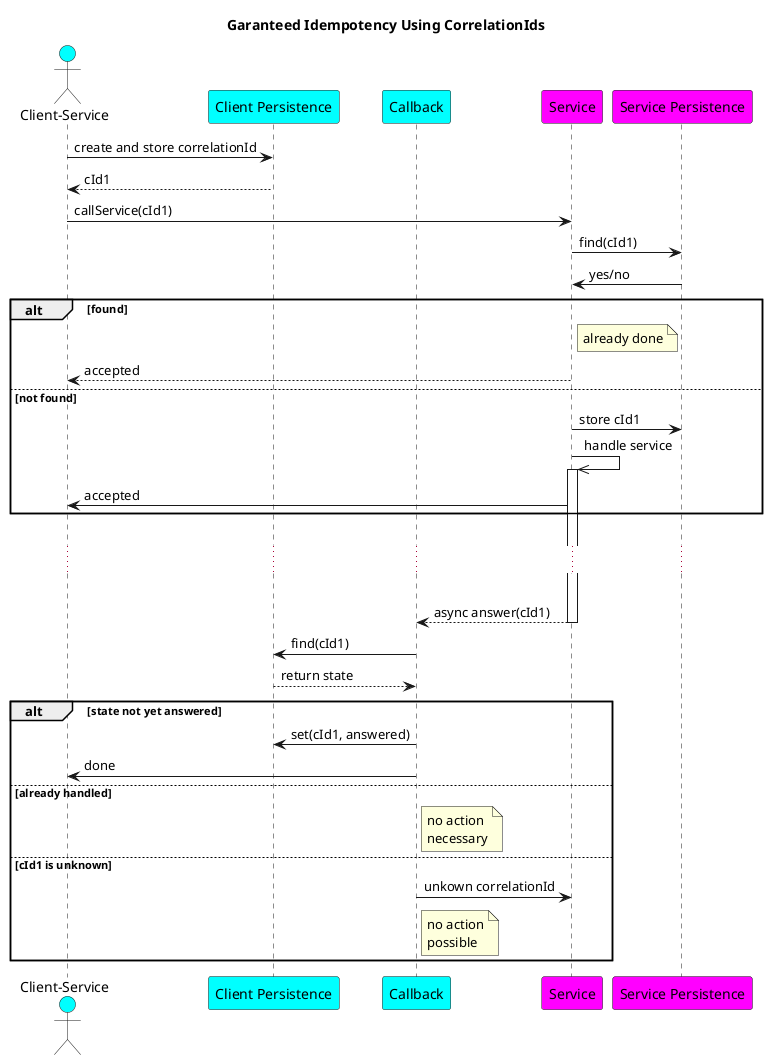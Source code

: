 @startuml
title: Garanteed Idempotency Using CorrelationIds
actor "Client-Service" as c #aqua
participant "Client Persistence" as cdb #aqua
participant "Callback" as cb #aqua
participant "Service" as s #magenta
participant "Service Persistence" as sdb #magenta
c -> cdb: create and store correlationId
cdb --> c: cId1
c -> s: callService(cId1)
s -> sdb: find(cId1)
sdb -> s: yes/no
alt found
note right of s
already done
end note
s --> c: accepted
else not found
s -> sdb: store cId1
s ->> s: handle service
activate s
s -> c: accepted
end
|||
...
|||
s --> cb: async answer(cId1)
deactivate s
cb -> cdb: find(cId1)
cdb --> cb: return state
alt state not yet answered
cb -> cdb: set(cId1, answered)
cb -> c: done
else already handled
note right of cb
no action
necessary
end note

else cId1 is unknown
cb -> s: unkown correlationId
note right of cb
no action
possible
end note
end

@enduml
